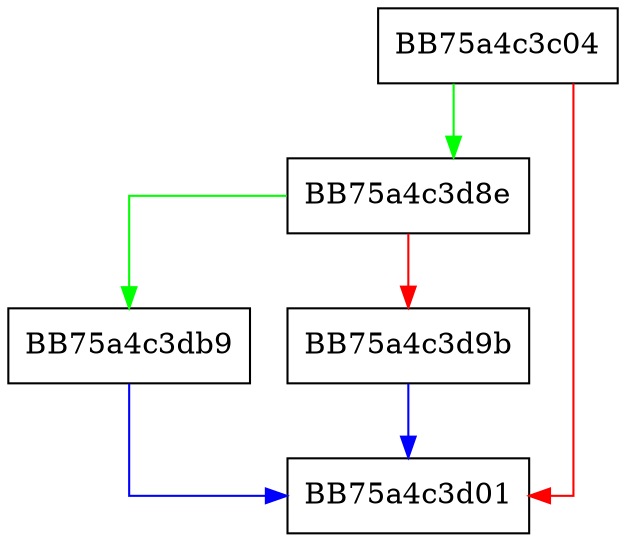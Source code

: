 digraph emulate_IL {
  node [shape="box"];
  graph [splines=ortho];
  BB75a4c3c04 -> BB75a4c3d8e [color="green"];
  BB75a4c3c04 -> BB75a4c3d01 [color="red"];
  BB75a4c3d8e -> BB75a4c3db9 [color="green"];
  BB75a4c3d8e -> BB75a4c3d9b [color="red"];
  BB75a4c3d9b -> BB75a4c3d01 [color="blue"];
  BB75a4c3db9 -> BB75a4c3d01 [color="blue"];
}